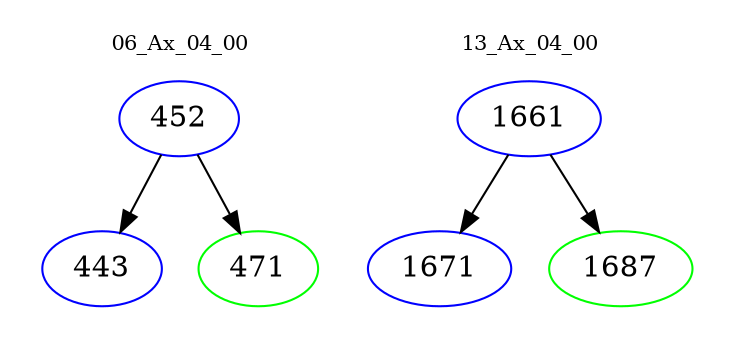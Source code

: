 digraph{
subgraph cluster_0 {
color = white
label = "06_Ax_04_00";
fontsize=10;
T0_452 [label="452", color="blue"]
T0_452 -> T0_443 [color="black"]
T0_443 [label="443", color="blue"]
T0_452 -> T0_471 [color="black"]
T0_471 [label="471", color="green"]
}
subgraph cluster_1 {
color = white
label = "13_Ax_04_00";
fontsize=10;
T1_1661 [label="1661", color="blue"]
T1_1661 -> T1_1671 [color="black"]
T1_1671 [label="1671", color="blue"]
T1_1661 -> T1_1687 [color="black"]
T1_1687 [label="1687", color="green"]
}
}
